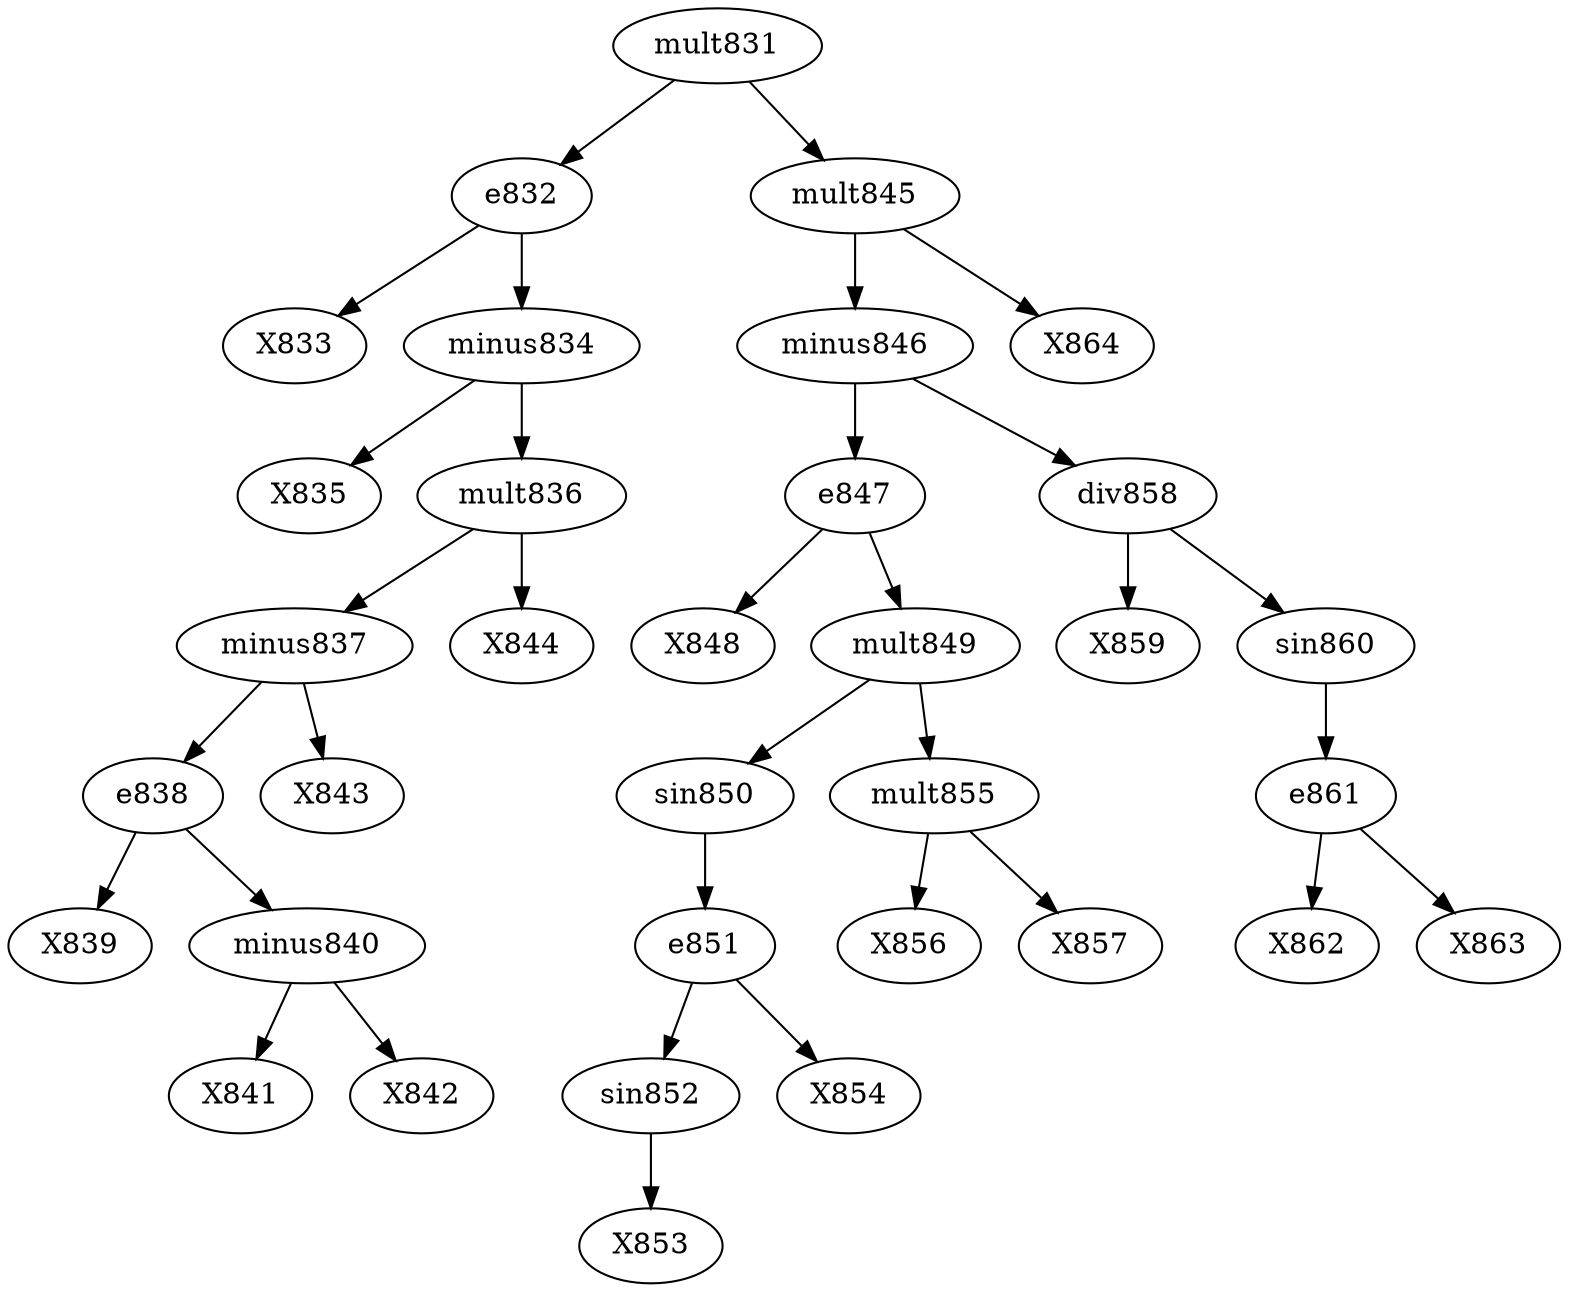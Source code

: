 digraph T {
	e832 -> X833
	minus834 -> X835
	e838 -> X839
	minus840 -> X841
	minus840 -> X842
	e838 -> minus840
	minus837 -> e838
	minus837 -> X843
	mult836 -> minus837
	mult836 -> X844
	minus834 -> mult836
	e832 -> minus834
	mult831 -> e832
	e847 -> X848
	sin852 -> X853
	e851 -> sin852
	e851 -> X854
	sin850 -> e851
	mult849 -> sin850
	mult855 -> X856
	mult855 -> X857
	mult849 -> mult855
	e847 -> mult849
	minus846 -> e847
	div858 -> X859
	e861 -> X862
	e861 -> X863
	sin860 -> e861
	div858 -> sin860
	minus846 -> div858
	mult845 -> minus846
	mult845 -> X864
	mult831 -> mult845
}
